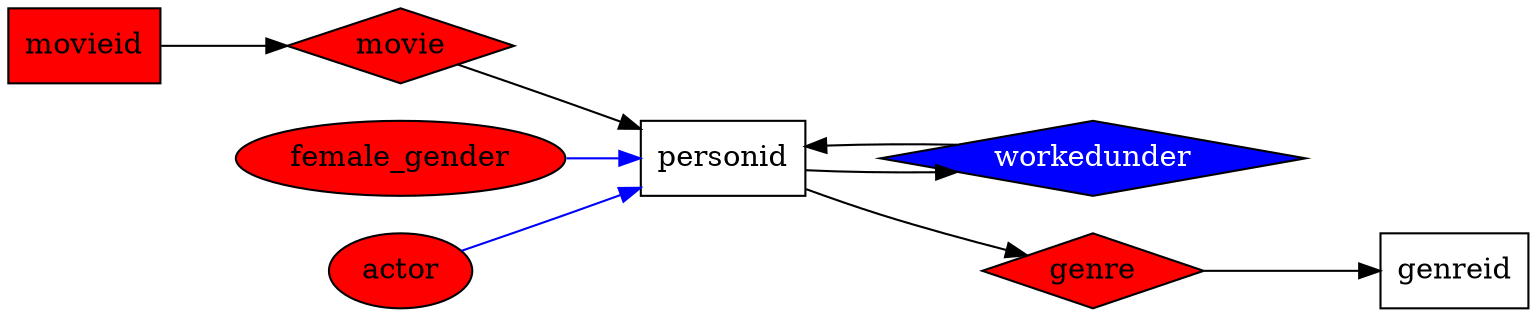 digraph G {
    rankdir=LR;
    fontname="sans-serif";
    penwidth="0.1";
    edge [comment="Wildcard node added automatic in EG."];
    node [comment="Wildcard node added automatic in EG."];
    "movieid" [shape="box", 
               style="filled", 
               fillcolor="red"];
    "female_gender" [shape="ellipse", 
                     style="filled", 
                     fillcolor="red"];
    "movie" [shape="polygon", 
             style="filled", 
             fillcolor="red", 
             orientation="45.0"];
    "genreid" [shape="box"];
    "personid" [shape="box"];
    "actor" [shape="ellipse", 
             style="filled", 
             fillcolor="red"];
    "workedunder" [fontcolor="white", 
                   shape="polygon", 
                   style="filled", 
                   fillcolor="blue", 
                   orientation="45.0"];
    "workedunder" -> "personid";
    "genre" [shape="polygon", 
             style="filled", 
             fillcolor="red", 
             orientation="45.0"];
    "personid" -> "genre";
    "genre" -> "genreid";
    "personid" -> "workedunder";
    "female_gender" -> "personid"  [color="blue"];
    "actor" -> "personid"  [color="blue"];
    "movieid" -> "movie";
    "movie" -> "personid";
}
